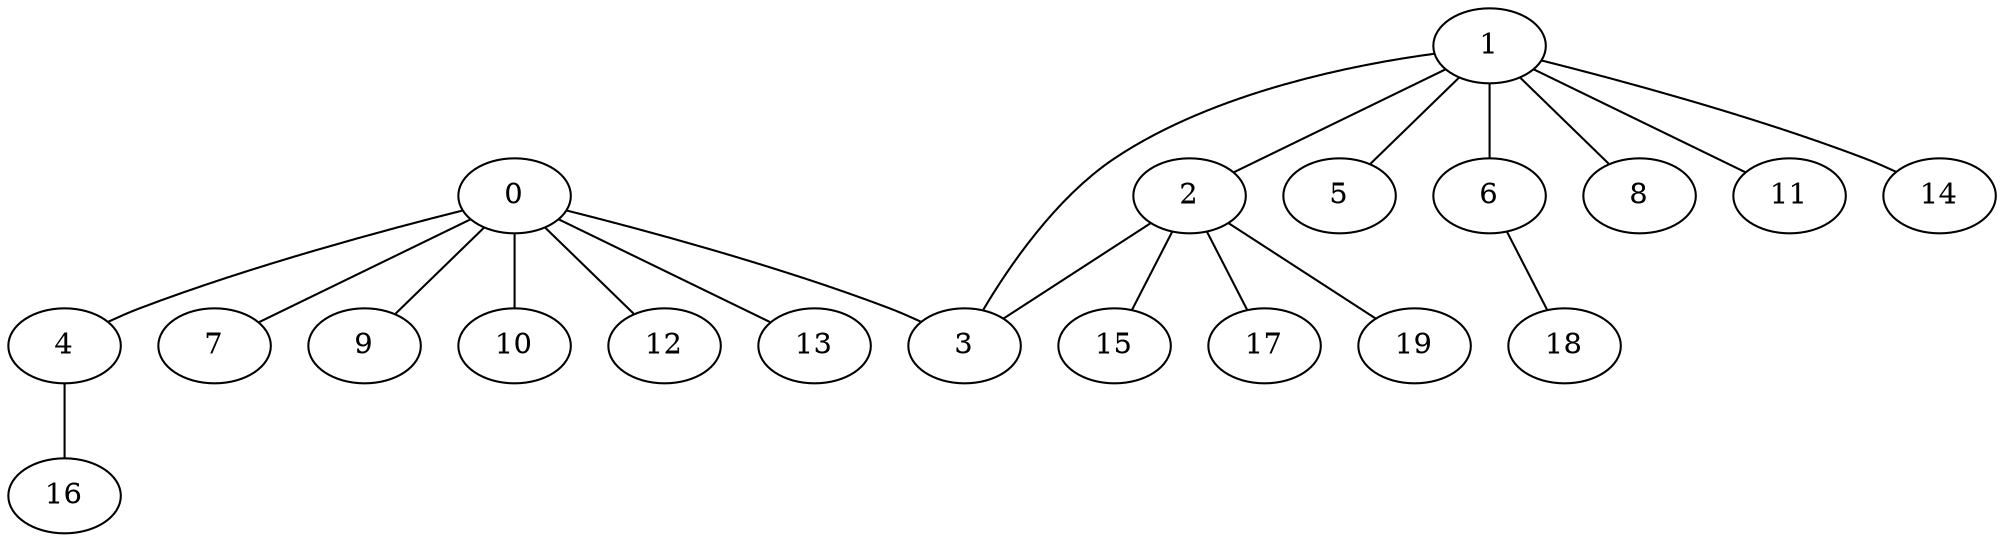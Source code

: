 graph {
	0
	1
	2
	3
	4
	5
	6
	7
	8
	9
	10
	11
	12
	13
	14
	15
	16
	17
	18
	19
	0 -- 3
	0 -- 4
	0 -- 7
	0 -- 9
	0 -- 10
	0 -- 12
	0 -- 13
	1 -- 2
	1 -- 3
	1 -- 5
	1 -- 6
	1 -- 8
	1 -- 11
	1 -- 14
	2 -- 3
	2 -- 15
	2 -- 17
	2 -- 19
	4 -- 16
	6 -- 18
}